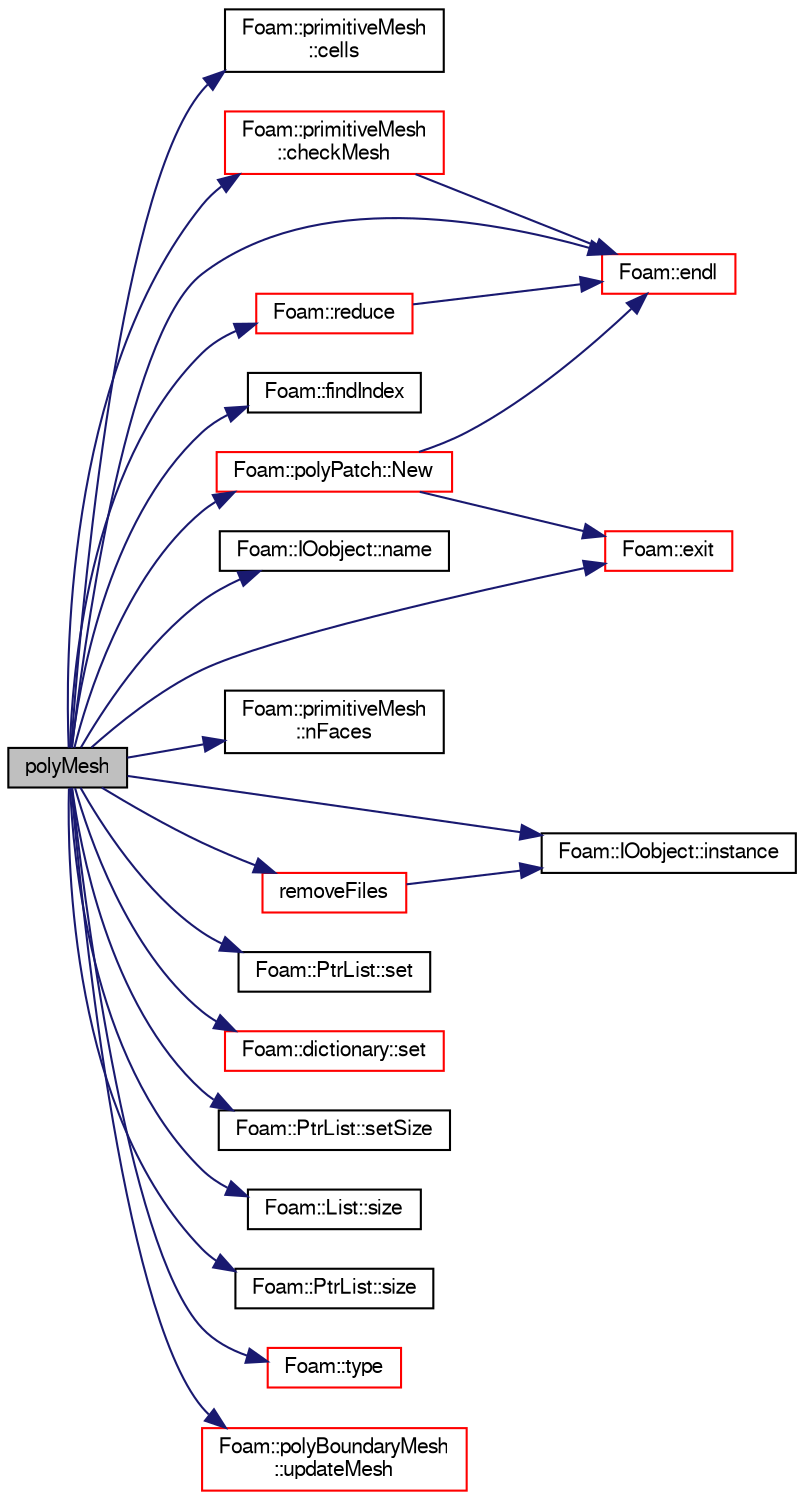 digraph "polyMesh"
{
  bgcolor="transparent";
  edge [fontname="FreeSans",fontsize="10",labelfontname="FreeSans",labelfontsize="10"];
  node [fontname="FreeSans",fontsize="10",shape=record];
  rankdir="LR";
  Node927 [label="polyMesh",height=0.2,width=0.4,color="black", fillcolor="grey75", style="filled", fontcolor="black"];
  Node927 -> Node928 [color="midnightblue",fontsize="10",style="solid",fontname="FreeSans"];
  Node928 [label="Foam::primitiveMesh\l::cells",height=0.2,width=0.4,color="black",URL="$a27530.html#af19bf800d725a623c7b1d0101d65e7d3"];
  Node927 -> Node929 [color="midnightblue",fontsize="10",style="solid",fontname="FreeSans"];
  Node929 [label="Foam::primitiveMesh\l::checkMesh",height=0.2,width=0.4,color="red",URL="$a27530.html#a4a517558d80c6f18d499768cb53b45c3",tooltip="Check mesh for correctness. Returns false for no error. "];
  Node929 -> Node930 [color="midnightblue",fontsize="10",style="solid",fontname="FreeSans"];
  Node930 [label="Foam::endl",height=0.2,width=0.4,color="red",URL="$a21124.html#a2db8fe02a0d3909e9351bb4275b23ce4",tooltip="Add newline and flush stream. "];
  Node927 -> Node930 [color="midnightblue",fontsize="10",style="solid",fontname="FreeSans"];
  Node927 -> Node958 [color="midnightblue",fontsize="10",style="solid",fontname="FreeSans"];
  Node958 [label="Foam::exit",height=0.2,width=0.4,color="red",URL="$a21124.html#a06ca7250d8e89caf05243ec094843642"];
  Node927 -> Node1239 [color="midnightblue",fontsize="10",style="solid",fontname="FreeSans"];
  Node1239 [label="Foam::findIndex",height=0.2,width=0.4,color="black",URL="$a21124.html#ac16695f83f370df159eed19f92d095fb",tooltip="Find first occurence of given element and return index,. "];
  Node927 -> Node1033 [color="midnightblue",fontsize="10",style="solid",fontname="FreeSans"];
  Node1033 [label="Foam::IOobject::instance",height=0.2,width=0.4,color="black",URL="$a26142.html#acac6de003b420b848571b5064e50ed89"];
  Node927 -> Node1012 [color="midnightblue",fontsize="10",style="solid",fontname="FreeSans"];
  Node1012 [label="Foam::IOobject::name",height=0.2,width=0.4,color="black",URL="$a26142.html#acc80e00a8ac919288fb55bd14cc88bf6",tooltip="Return name. "];
  Node927 -> Node1299 [color="midnightblue",fontsize="10",style="solid",fontname="FreeSans"];
  Node1299 [label="Foam::polyPatch::New",height=0.2,width=0.4,color="red",URL="$a27478.html#a1741756fc2a2b6260b8086d1c4f57291",tooltip="Return a pointer to a new patch created on freestore from. "];
  Node1299 -> Node930 [color="midnightblue",fontsize="10",style="solid",fontname="FreeSans"];
  Node1299 -> Node958 [color="midnightblue",fontsize="10",style="solid",fontname="FreeSans"];
  Node927 -> Node1040 [color="midnightblue",fontsize="10",style="solid",fontname="FreeSans"];
  Node1040 [label="Foam::primitiveMesh\l::nFaces",height=0.2,width=0.4,color="black",URL="$a27530.html#abe602c985a3c9ffa67176e969e77ca6f"];
  Node927 -> Node936 [color="midnightblue",fontsize="10",style="solid",fontname="FreeSans"];
  Node936 [label="Foam::reduce",height=0.2,width=0.4,color="red",URL="$a21124.html#a7ffd6af4acc2eb9ba72ee296b5ecda23"];
  Node936 -> Node930 [color="midnightblue",fontsize="10",style="solid",fontname="FreeSans"];
  Node927 -> Node1300 [color="midnightblue",fontsize="10",style="solid",fontname="FreeSans"];
  Node1300 [label="removeFiles",height=0.2,width=0.4,color="red",URL="$a27410.html#ac8fa2b608d86b221e8c83bed835bc5c5",tooltip="Remove all files from mesh instance() "];
  Node1300 -> Node1033 [color="midnightblue",fontsize="10",style="solid",fontname="FreeSans"];
  Node927 -> Node1203 [color="midnightblue",fontsize="10",style="solid",fontname="FreeSans"];
  Node1203 [label="Foam::PtrList::set",height=0.2,width=0.4,color="black",URL="$a25914.html#a2d4fe99e7a41d6359b3c1946995622a0",tooltip="Is element set. "];
  Node927 -> Node1364 [color="midnightblue",fontsize="10",style="solid",fontname="FreeSans"];
  Node1364 [label="Foam::dictionary::set",height=0.2,width=0.4,color="red",URL="$a26014.html#a8396ca7a6d20d7aeebc8b1ac9e18460b",tooltip="Assign a new entry, overwrite any existing entry. "];
  Node927 -> Node1107 [color="midnightblue",fontsize="10",style="solid",fontname="FreeSans"];
  Node1107 [label="Foam::PtrList::setSize",height=0.2,width=0.4,color="black",URL="$a25914.html#aedb985ffeaf1bdbfeccc2a8730405703",tooltip="Reset size of PtrList. If extending the PtrList, new entries are. "];
  Node927 -> Node939 [color="midnightblue",fontsize="10",style="solid",fontname="FreeSans"];
  Node939 [label="Foam::List::size",height=0.2,width=0.4,color="black",URL="$a25694.html#a8a5f6fa29bd4b500caf186f60245b384",tooltip="Override size to be inconsistent with allocated storage. "];
  Node927 -> Node1319 [color="midnightblue",fontsize="10",style="solid",fontname="FreeSans"];
  Node1319 [label="Foam::PtrList::size",height=0.2,width=0.4,color="black",URL="$a25914.html#a47b3bf30da1eb3ab8076b5fbe00e0494",tooltip="Return the number of elements in the PtrList. "];
  Node927 -> Node1090 [color="midnightblue",fontsize="10",style="solid",fontname="FreeSans"];
  Node1090 [label="Foam::type",height=0.2,width=0.4,color="red",URL="$a21124.html#aec48583af672626378f501eb9fc32cd1",tooltip="Return the file type: DIRECTORY or FILE. "];
  Node927 -> Node1114 [color="midnightblue",fontsize="10",style="solid",fontname="FreeSans"];
  Node1114 [label="Foam::polyBoundaryMesh\l::updateMesh",height=0.2,width=0.4,color="red",URL="$a27402.html#ae5693a309a936ac1040dd48c2881677f",tooltip="Correct polyBoundaryMesh after topology update. "];
}
